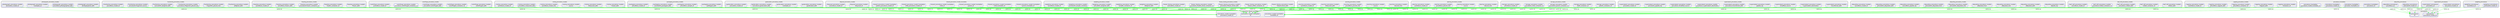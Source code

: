 digraph ColumnSameAsNetwork {
graph [
            fontname="Helvetica",
            fontsize=12,
            bgcolor=white,
            splines=true,
            nodesep=0.6,
            concentrate=true,
            compound=true,
        ];
node [shape=box, style=rounded, fontname="Helvetica"];
edge [fontname="Helvetica"];
subgraph cluster_photograph_procedure_models {
  C186 [color="blue", fillcolor="#ffffff", label="photograph_procedure_models\nphotographed_with"];
  C187 [color="blue", fillcolor="#ffffff", label="photograph_procedure_models\nprocedure_model_id"];
  C188 [color="blue", fillcolor="#ffffff", label="photograph_procedure_models\nprocedure_photographed_with"];
  C189 [color="blue", fillcolor="#ffffff", label="photograph_procedure_models\ntrackable_id"];
  label="photograph_procedure_models";
  style="filled, rounded";
  fillcolor="#f0f0f0";
}
subgraph cluster_fractioning_procedure_models {
  C90 [color="blue", fillcolor="#ffffff", label="fractioning_procedure_models\nfragment_placed_into"];
  C92 [color="blue", fillcolor="#ffffff", label="fractioning_procedure_models\nprocedure_fragment_placed_into"];
  C93 [color="blue", fillcolor="#ffffff", label="fractioning_procedure_models\nprocedure_fragment_source"];
  C94 [color="blue", fillcolor="#ffffff", label="fractioning_procedure_models\nprocedure_model_id"];
  C95 [color="blue", fillcolor="#ffffff", label="fractioning_procedure_models\nprocedure_weighed_with"];
  C97 [color="blue", fillcolor="#ffffff", label="fractioning_procedure_models\nweighed_with"];
  label="fractioning_procedure_models";
  style="filled, rounded";
  fillcolor="#f0f0f0";
}
subgraph cluster_freezing_procedure_models {
  C109 [color="blue", fillcolor="#ffffff", label="freezing_procedure_models\nfrozen_container_id"];
  C110 [color="blue", fillcolor="#ffffff", label="freezing_procedure_models\nfrozen_with"];
  C113 [color="blue", fillcolor="#ffffff", label="freezing_procedure_models\nprocedure_frozen_container_id"];
  C114 [color="blue", fillcolor="#ffffff", label="freezing_procedure_models\nprocedure_frozen_with"];
  C115 [color="blue", fillcolor="#ffffff", label="freezing_procedure_models\nprocedure_model_id"];
  label="freezing_procedure_models";
  style="filled, rounded";
  fillcolor="#f0f0f0";
}
subgraph cluster_aliquoting_procedures {
  C19 [color="blue", fillcolor="#ffffff", label="aliquoting_procedures\nprocedure_id"];
  C20 [color="blue", fillcolor="#ffffff", label="aliquoting_procedures\nprocedure_model_id"];
  label="aliquoting_procedures";
  style="filled, rounded";
  fillcolor="#f0f0f0";
}
subgraph cluster_centrifuge_procedure_models {
  C46 [color="blue", fillcolor="#ffffff", label="centrifuge_procedure_models\ncentrifuged_container_id"];
  C47 [color="blue", fillcolor="#ffffff", label="centrifuge_procedure_models\ncentrifuged_with"];
  C50 [color="blue", fillcolor="#ffffff", label="centrifuge_procedure_models\nprocedure_centrifuged_container_id"];
  C51 [color="blue", fillcolor="#ffffff", label="centrifuge_procedure_models\nprocedure_centrifuged_with"];
  C52 [color="blue", fillcolor="#ffffff", label="centrifuge_procedure_models\nprocedure_model_id"];
  label="centrifuge_procedure_models";
  style="filled, rounded";
  fillcolor="#f0f0f0";
}
subgraph cluster_mixing_procedure_models {
  C140 [color="blue", fillcolor="#ffffff", label="mixing_procedure_models\nmeasured_with"];
  C141 [color="blue", fillcolor="#ffffff", label="mixing_procedure_models\nmixed_with"];
  C142 [color="blue", fillcolor="#ffffff", label="mixing_procedure_models\nprocedure_measured_with"];
  C143 [color="blue", fillcolor="#ffffff", label="mixing_procedure_models\nprocedure_mixed_into"];
  C144 [color="blue", fillcolor="#ffffff", label="mixing_procedure_models\nprocedure_model_id"];
  C145 [color="blue", fillcolor="#ffffff", label="mixing_procedure_models\nsource"];
  label="mixing_procedure_models";
  style="filled, rounded";
  fillcolor="#f0f0f0";
}
subgraph cluster_packaging_procedure_models {
  C168 [color="blue", fillcolor="#ffffff", label="packaging_procedure_models\npackaged_with"];
  C169 [color="blue", fillcolor="#ffffff", label="packaging_procedure_models\nprocedure_model_id"];
  C170 [color="blue", fillcolor="#ffffff", label="packaging_procedure_models\nprocedure_packaged_with"];
  C171 [color="blue", fillcolor="#ffffff", label="packaging_procedure_models\nprocedure_sample_id"];
  label="packaging_procedure_models";
  style="filled, rounded";
  fillcolor="#f0f0f0";
}
subgraph cluster_geolocation_procedure_models {
  C117 [color="blue", fillcolor="#ffffff", label="geolocation_procedure_models\ngeolocated_with"];
  C118 [color="blue", fillcolor="#ffffff", label="geolocation_procedure_models\nprocedure_geolocated_with"];
  C119 [color="blue", fillcolor="#ffffff", label="geolocation_procedure_models\nprocedure_model_id"];
  C120 [color="blue", fillcolor="#ffffff", label="geolocation_procedure_models\ntrackable_id"];
  label="geolocation_procedure_models";
  style="filled, rounded";
  fillcolor="#f0f0f0";
}
subgraph cluster_disposal_procedure_models {
  C80 [color="blue", fillcolor="#ffffff", label="disposal_procedure_models\ndisposed_id"];
  C81 [color="blue", fillcolor="#ffffff", label="disposal_procedure_models\nprocedure_model_id"];
  label="disposal_procedure_models";
  style="filled, rounded";
  fillcolor="#f0f0f0";
}
subgraph cluster_shared_procedure_model_trackables {
  C285 [color="blue", fillcolor="#ffffff", label="shared_procedure_model_trackables\nchild_id"];
  C286 [color="blue", fillcolor="#ffffff", label="shared_procedure_model_trackables\nchild_procedure_model_id"];
  C287 [color="blue", fillcolor="#ffffff", label="shared_procedure_model_trackables\nchild_trackable_id"];
  C290 [color="blue", fillcolor="#ffffff", label="shared_procedure_model_trackables\nparent_id"];
  C291 [color="blue", fillcolor="#ffffff", label="shared_procedure_model_trackables\nparent_procedure_model_id"];
  C292 [color="blue", fillcolor="#ffffff", label="shared_procedure_model_trackables\nparent_trackable_id"];
  label="shared_procedure_model_trackables";
  style="filled, rounded";
  fillcolor="#f0f0f0";
}
subgraph cluster_weighing_procedure_models {
  C396 [color="blue", fillcolor="#ffffff", label="weighing_procedure_models\nprocedure_model_id"];
  C397 [color="blue", fillcolor="#ffffff", label="weighing_procedure_models\nprocedure_sample_container"];
  C398 [color="blue", fillcolor="#ffffff", label="weighing_procedure_models\nprocedure_weighed_with"];
  C399 [color="blue", fillcolor="#ffffff", label="weighing_procedure_models\nsample_container_id"];
  C400 [color="blue", fillcolor="#ffffff", label="weighing_procedure_models\nweighed_with"];
  label="weighing_procedure_models";
  style="filled, rounded";
  fillcolor="#f0f0f0";
}
subgraph cluster_freeze_drying_procedure_models {
  C99 [color="blue", fillcolor="#ffffff", label="freeze_drying_procedure_models\nfreeze_dried_container_id"];
  C100 [color="blue", fillcolor="#ffffff", label="freeze_drying_procedure_models\nfreeze_dried_with"];
  C104 [color="blue", fillcolor="#ffffff", label="freeze_drying_procedure_models\nprocedure_freeze_dried_container_id"];
  C105 [color="blue", fillcolor="#ffffff", label="freeze_drying_procedure_models\nprocedure_freeze_dried_with"];
  C106 [color="blue", fillcolor="#ffffff", label="freeze_drying_procedure_models\nprocedure_model_id"];
  label="freeze_drying_procedure_models";
  style="filled, rounded";
  fillcolor="#f0f0f0";
}
subgraph cluster_pouring_procedure_models {
  C199 [color="blue", fillcolor="#ffffff", label="pouring_procedure_models\nmeasured_with"];
  C200 [color="blue", fillcolor="#ffffff", label="pouring_procedure_models\npoured_into"];
  C201 [color="blue", fillcolor="#ffffff", label="pouring_procedure_models\nprocedure_model_id"];
  C202 [color="blue", fillcolor="#ffffff", label="pouring_procedure_models\nprocedure_poured_into"];
  C203 [color="blue", fillcolor="#ffffff", label="pouring_procedure_models\nsource"];
  label="pouring_procedure_models";
  style="filled, rounded";
  fillcolor="#f0f0f0";
}
subgraph cluster_placing_procedure_models {
  C192 [color="blue", fillcolor="#ffffff", label="placing_procedure_models\nplaced_into"];
  C193 [color="blue", fillcolor="#ffffff", label="placing_procedure_models\nprocedure_model_id"];
  C194 [color="blue", fillcolor="#ffffff", label="placing_procedure_models\nprocedure_placed_into"];
  C196 [color="blue", fillcolor="#ffffff", label="placing_procedure_models\nsource"];
  label="placing_procedure_models";
  style="filled, rounded";
  fillcolor="#f0f0f0";
}
subgraph cluster_procedure_model_trackables {
  C206 [color="blue", fillcolor="#ffffff", label="procedure_model_trackables\nid"];
  C208 [color="blue", fillcolor="#ffffff", label="procedure_model_trackables\nprocedure_model_id"];
  C209 [color="blue", fillcolor="#ffffff", label="procedure_model_trackables\ntrackable_id"];
  label="procedure_model_trackables";
  style="filled, rounded";
  fillcolor="#f0f0f0";
}
subgraph cluster_storage_procedure_models {
  C307 [color="blue", fillcolor="#ffffff", label="storage_procedure_models\nchild_container_id"];
  C310 [color="blue", fillcolor="#ffffff", label="storage_procedure_models\nparent_container_id"];
  C311 [color="blue", fillcolor="#ffffff", label="storage_procedure_models\nprocedure_child_container_id"];
  C312 [color="blue", fillcolor="#ffffff", label="storage_procedure_models\nprocedure_model_id"];
  C313 [color="blue", fillcolor="#ffffff", label="storage_procedure_models\nprocedure_parent_container_id"];
  label="storage_procedure_models";
  style="filled, rounded";
  fillcolor="#f0f0f0";
}
subgraph cluster_supernatant_procedures {
  C325 [color="blue", fillcolor="#ffffff", label="supernatant_procedures\nprocedure_id"];
  C326 [color="blue", fillcolor="#ffffff", label="supernatant_procedures\nprocedure_model_id"];
  label="supernatant_procedures";
  style="filled, rounded";
  fillcolor="#f0f0f0";
}
subgraph cluster_supernatant_procedure_models {
  C315 [color="blue", fillcolor="#ffffff", label="supernatant_procedure_models\npipette_tip"];
  C316 [color="blue", fillcolor="#ffffff", label="supernatant_procedure_models\nprocedure_model_id"];
  C317 [color="blue", fillcolor="#ffffff", label="supernatant_procedure_models\nprocedure_pipette_tip"];
  C318 [color="blue", fillcolor="#ffffff", label="supernatant_procedure_models\nprocedure_stratified_source"];
  C319 [color="blue", fillcolor="#ffffff", label="supernatant_procedure_models\nprocedure_supernatant_destination"];
  C320 [color="blue", fillcolor="#ffffff", label="supernatant_procedure_models\nprocedure_transferred_with"];
  C321 [color="blue", fillcolor="#ffffff", label="supernatant_procedure_models\nstratified_source"];
  C322 [color="blue", fillcolor="#ffffff", label="supernatant_procedure_models\nsupernatant_destination"];
  C323 [color="blue", fillcolor="#ffffff", label="supernatant_procedure_models\ntransferred_with"];
  label="supernatant_procedure_models";
  style="filled, rounded";
  fillcolor="#f0f0f0";
}
subgraph cluster_aliquoting_procedure_models {
  C6 [color="blue", fillcolor="#ffffff", label="aliquoting_procedure_models\naliquoted_from"];
  C7 [color="blue", fillcolor="#ffffff", label="aliquoting_procedure_models\naliquoted_into"];
  C8 [color="blue", fillcolor="#ffffff", label="aliquoting_procedure_models\naliquoted_with"];
  C10 [color="blue", fillcolor="#ffffff", label="aliquoting_procedure_models\npipette_tip"];
  C11 [color="blue", fillcolor="#ffffff", label="aliquoting_procedure_models\nprocedure_aliquoted_from"];
  C12 [color="blue", fillcolor="#ffffff", label="aliquoting_procedure_models\nprocedure_aliquoted_into"];
  C13 [color="blue", fillcolor="#ffffff", label="aliquoting_procedure_models\nprocedure_aliquoted_with"];
  C14 [color="blue", fillcolor="#ffffff", label="aliquoting_procedure_models\nprocedure_model_id"];
  C15 [color="blue", fillcolor="#ffffff", label="aliquoting_procedure_models\nprocedure_pipette_tip"];
  label="aliquoting_procedure_models";
  style="filled, rounded";
  fillcolor="#f0f0f0";
}
subgraph cluster_ball_mill_procedure_models {
  C25 [color="blue", fillcolor="#ffffff", label="ball_mill_procedure_models\nmilled_container_id"];
  C26 [color="blue", fillcolor="#ffffff", label="ball_mill_procedure_models\nmilled_with"];
  C27 [color="blue", fillcolor="#ffffff", label="ball_mill_procedure_models\nprocedure_milled_container_id"];
  C28 [color="blue", fillcolor="#ffffff", label="ball_mill_procedure_models\nprocedure_milled_with"];
  C29 [color="blue", fillcolor="#ffffff", label="ball_mill_procedure_models\nprocedure_model_id"];
  label="ball_mill_procedure_models";
  style="filled, rounded";
  fillcolor="#f0f0f0";
}
subgraph cluster_capping_procedure_models {
  C40 [color="blue", fillcolor="#ffffff", label="capping_procedure_models\ncapped_with"];
  C41 [color="blue", fillcolor="#ffffff", label="capping_procedure_models\ncontainer_id"];
  C42 [color="blue", fillcolor="#ffffff", label="capping_procedure_models\nprocedure_capped_with"];
  C43 [color="blue", fillcolor="#ffffff", label="capping_procedure_models\nprocedure_container_id"];
  C44 [color="blue", fillcolor="#ffffff", label="capping_procedure_models\nprocedure_model_id"];
  label="capping_procedure_models";
  style="filled, rounded";
  fillcolor="#f0f0f0";
}
subgraph cluster_procedures {
  C232 [color="blue", fillcolor="#ffffff", label="procedures\nid"];
  C233 [color="blue", fillcolor="#ffffff", label="procedures\nprocedure_model_id"];
  label="procedures";
  style="filled, rounded";
  fillcolor="#f0f0f0";
}
subgraph cluster_procedure_trackables {
  C222 [color="blue", fillcolor="#ffffff", label="procedure_trackables\nancestor_trackable_id"];
  C226 [color="blue", fillcolor="#ffffff", label="procedure_trackables\nprocedure_id"];
  C227 [color="blue", fillcolor="#ffffff", label="procedure_trackables\nprocedure_model_id"];
  C228 [color="blue", fillcolor="#ffffff", label="procedure_trackables\nprocedure_model_trackable_id"];
  label="procedure_trackables";
  style="filled, rounded";
  fillcolor="#f0f0f0";
}
subgraph cluster_weighing_procedures {
  C402 [color="blue", fillcolor="#ffffff", label="weighing_procedures\nprocedure_id"];
  C403 [color="blue", fillcolor="#ffffff", label="weighing_procedures\nprocedure_model_id"];
  label="weighing_procedures";
  style="filled, rounded";
  fillcolor="#f0f0f0";
}
  C6 -> C209 [color="green", label="same as"];
  C7 -> C209 [color="green", label="same as"];
  C8 -> C209 [color="green", label="same as"];
  C10 -> C209 [color="green", label="same as"];
  C11 -> C206 [color="green", label="same as"];
  C12 -> C206 [color="green", label="same as"];
  C13 -> C206 [color="green", label="same as"];
  C14 -> C208 [color="green", label="same as"];
  C15 -> C206 [color="green", label="same as"];
  C19 -> C232 [color="green", label="same as"];
  C20 -> C233 [color="green", label="same as"];
  C25 -> C209 [color="green", label="same as"];
  C26 -> C209 [color="green", label="same as"];
  C27 -> C206 [color="green", label="same as"];
  C28 -> C206 [color="green", label="same as"];
  C29 -> C208 [color="green", label="same as"];
  C40 -> C209 [color="green", label="same as"];
  C41 -> C209 [color="green", label="same as"];
  C42 -> C206 [color="green", label="same as"];
  C43 -> C206 [color="green", label="same as"];
  C44 -> C208 [color="green", label="same as"];
  C46 -> C209 [color="green", label="same as"];
  C47 -> C209 [color="green", label="same as"];
  C50 -> C206 [color="green", label="same as"];
  C51 -> C206 [color="green", label="same as"];
  C52 -> C208 [color="green", label="same as"];
  C80 -> C206 [color="green", label="same as"];
  C81 -> C208 [color="green", label="same as"];
  C90 -> C209 [color="green", label="same as"];
  C92 -> C206 [color="green", label="same as"];
  C93 -> C206 [color="green", label="same as"];
  C94 -> C208 [color="green", label="same as"];
  C95 -> C206 [color="green", label="same as"];
  C97 -> C209 [color="green", label="same as"];
  C99 -> C209 [color="green", label="same as"];
  C100 -> C209 [color="green", label="same as"];
  C104 -> C206 [color="green", label="same as"];
  C105 -> C206 [color="green", label="same as"];
  C106 -> C208 [color="green", label="same as"];
  C109 -> C209 [color="green", label="same as"];
  C110 -> C209 [color="green", label="same as"];
  C113 -> C206 [color="green", label="same as"];
  C114 -> C206 [color="green", label="same as"];
  C115 -> C208 [color="green", label="same as"];
  C117 -> C209 [color="green", label="same as"];
  C118 -> C206 [color="green", label="same as"];
  C119 -> C208 [color="green", label="same as"];
  C120 -> C206 [color="green", label="same as"];
  C140 -> C209 [color="green", label="same as"];
  C141 -> C209 [color="green", label="same as"];
  C142 -> C206 [color="green", label="same as"];
  C143 -> C206 [color="green", label="same as"];
  C144 -> C208 [color="green", label="same as"];
  C145 -> C206 [color="green", label="same as"];
  C168 -> C209 [color="green", label="same as"];
  C169 -> C208 [color="green", label="same as"];
  C170 -> C206 [color="green", label="same as"];
  C171 -> C206 [color="green", label="same as"];
  C186 -> C209 [color="green", label="same as"];
  C187 -> C208 [color="green", label="same as"];
  C188 -> C206 [color="green", label="same as"];
  C189 -> C206 [color="green", label="same as"];
  C192 -> C209 [color="green", label="same as"];
  C193 -> C208 [color="green", label="same as"];
  C194 -> C206 [color="green", label="same as"];
  C196 -> C206 [color="green", label="same as"];
  C199 -> C206 [color="green", label="same as"];
  C200 -> C209 [color="green", label="same as"];
  C201 -> C208 [color="green", label="same as"];
  C202 -> C206 [color="green", label="same as"];
  C203 -> C206 [color="green", label="same as"];
  C222 -> C209 [color="green", label="same as"];
  C226 -> C232 [color="green", label="same as"];
  C227 -> C208 [color="green", label="same as"];
  C227 -> C233 [color="green", label="same as"];
  C228 -> C206 [color="green", label="same as"];
  C285 -> C206 [color="green", label="same as"];
  C286 -> C208 [color="green", label="same as"];
  C287 -> C209 [color="green", label="same as"];
  C290 -> C206 [color="green", label="same as"];
  C291 -> C208 [color="green", label="same as"];
  C292 -> C209 [color="green", label="same as"];
  C307 -> C209 [color="green", label="same as"];
  C310 -> C209 [color="green", label="same as"];
  C311 -> C206 [color="green", label="same as"];
  C312 -> C208 [color="green", label="same as"];
  C313 -> C206 [color="green", label="same as"];
  C315 -> C209 [color="green", label="same as"];
  C316 -> C208 [color="green", label="same as"];
  C317 -> C206 [color="green", label="same as"];
  C318 -> C206 [color="green", label="same as"];
  C319 -> C206 [color="green", label="same as"];
  C320 -> C206 [color="green", label="same as"];
  C321 -> C209 [color="green", label="same as"];
  C322 -> C209 [color="green", label="same as"];
  C323 -> C209 [color="green", label="same as"];
  C325 -> C232 [color="green", label="same as"];
  C326 -> C233 [color="green", label="same as"];
  C396 -> C208 [color="green", label="same as"];
  C397 -> C206 [color="green", label="same as"];
  C398 -> C206 [color="green", label="same as"];
  C399 -> C209 [color="green", label="same as"];
  C400 -> C209 [color="green", label="same as"];
  C402 -> C232 [color="green", label="same as"];
  C403 -> C233 [color="green", label="same as"];
}

